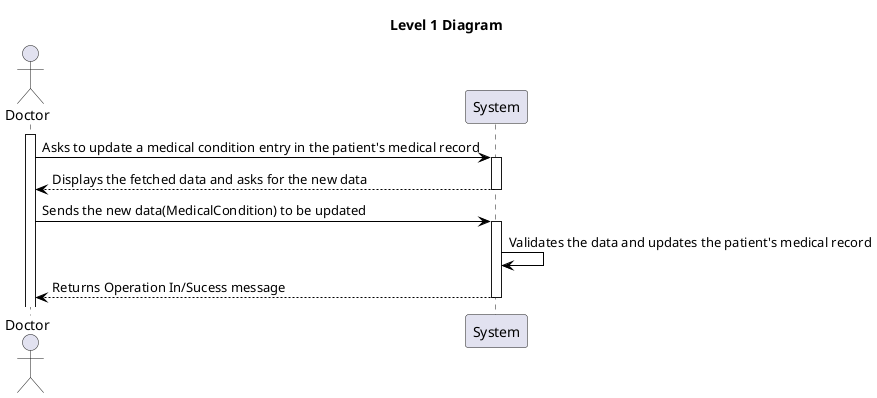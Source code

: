 @startuml level_1

title Level 1 Diagram

hide empty members
'skinparam Linetype ortho

skinparam class {
    BackgroundColor<<valueObject>> #D6EAF8
    BackgroundColor<<root>> #FDEBD0
    BackgroundColor<<service>> #D1F2EB
    BackgroundColor #FEF9E7
    ArrowColor Black
}

skinparam package {
    BackgroundColor #EBF5FB
}

actor Doctor as A

activate A
A -> System: Asks to update a medical condition entry in the patient's medical record
activate System
System --> A: Displays the fetched data and asks for the new data
deactivate System
A -> System: Sends the new data(MedicalCondition) to be updated
activate System
System -> System: Validates the data and updates the patient's medical record
System --> A: Returns Operation In/Sucess message
deactivate System

@enduml
